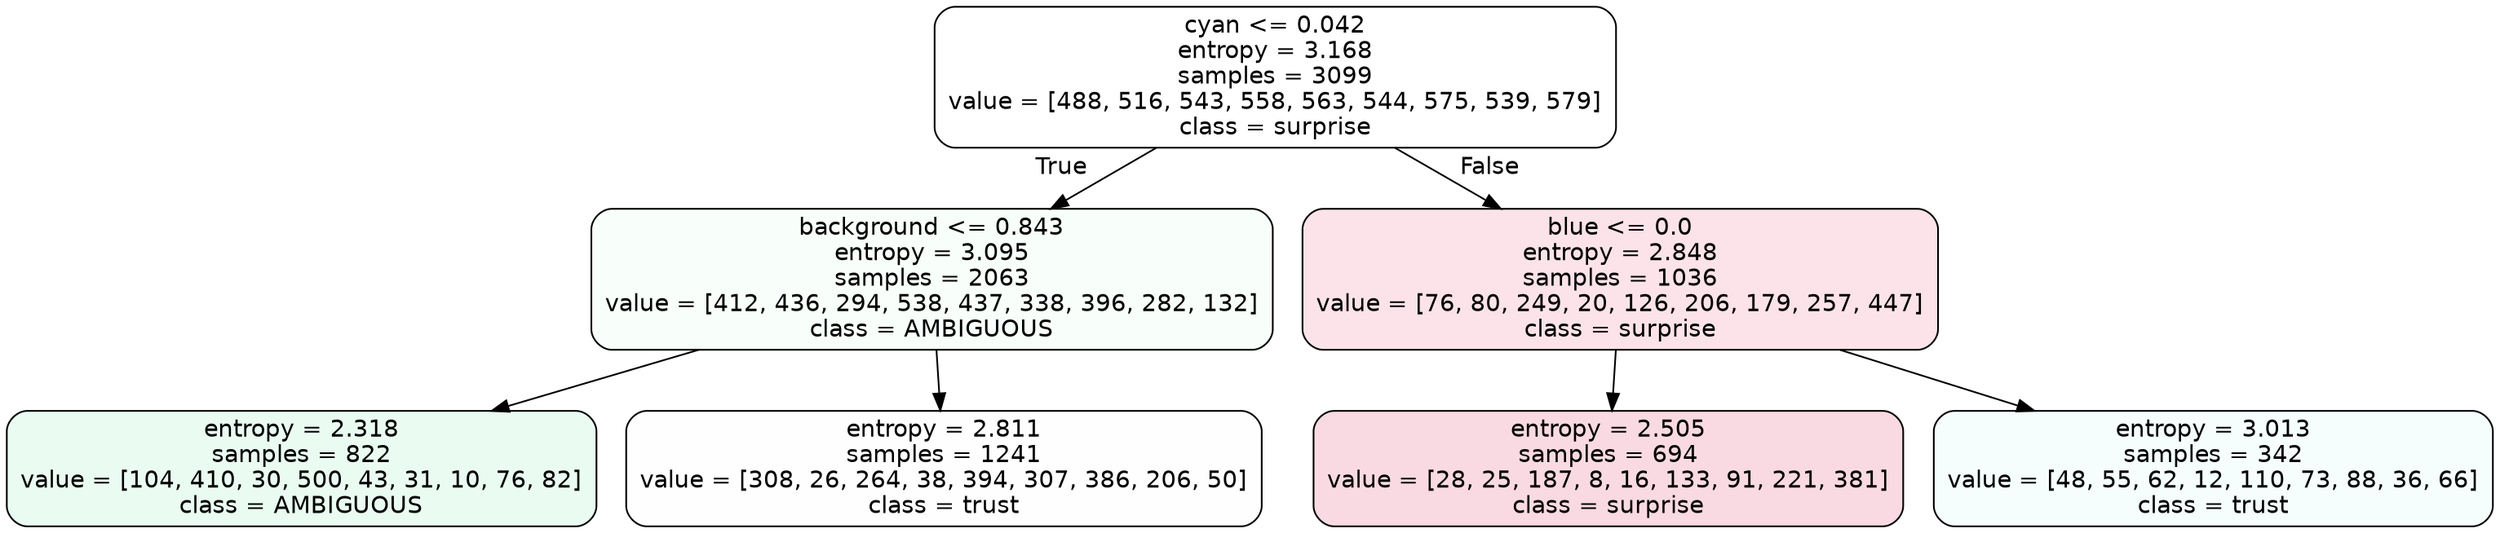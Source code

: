 digraph Tree {
node [shape=box, style="filled, rounded", color="black", fontname=helvetica] ;
edge [fontname=helvetica] ;
0 [label="cyan <= 0.042\nentropy = 3.168\nsamples = 3099\nvalue = [488, 516, 543, 558, 563, 544, 575, 539, 579]\nclass = surprise", fillcolor="#e5396400"] ;
1 [label="background <= 0.843\nentropy = 3.095\nsamples = 2063\nvalue = [412, 436, 294, 538, 437, 338, 396, 282, 132]\nclass = AMBIGUOUS", fillcolor="#39e58109"] ;
0 -> 1 [labeldistance=2.5, labelangle=45, headlabel="True"] ;
2 [label="entropy = 2.318\nsamples = 822\nvalue = [104, 410, 30, 500, 43, 31, 10, 76, 82]\nclass = AMBIGUOUS", fillcolor="#39e5811a"] ;
1 -> 2 ;
3 [label="entropy = 2.811\nsamples = 1241\nvalue = [308, 26, 264, 38, 394, 307, 386, 206, 50]\nclass = trust", fillcolor="#39d7e501"] ;
1 -> 3 ;
4 [label="blue <= 0.0\nentropy = 2.848\nsamples = 1036\nvalue = [76, 80, 249, 20, 126, 206, 179, 257, 447]\nclass = surprise", fillcolor="#e5396423"] ;
0 -> 4 [labeldistance=2.5, labelangle=-45, headlabel="False"] ;
5 [label="entropy = 2.505\nsamples = 694\nvalue = [28, 25, 187, 8, 16, 133, 91, 221, 381]\nclass = surprise", fillcolor="#e539642f"] ;
4 -> 5 ;
6 [label="entropy = 3.013\nsamples = 342\nvalue = [48, 55, 62, 12, 110, 73, 88, 36, 66]\nclass = trust", fillcolor="#39d7e50c"] ;
4 -> 6 ;
}